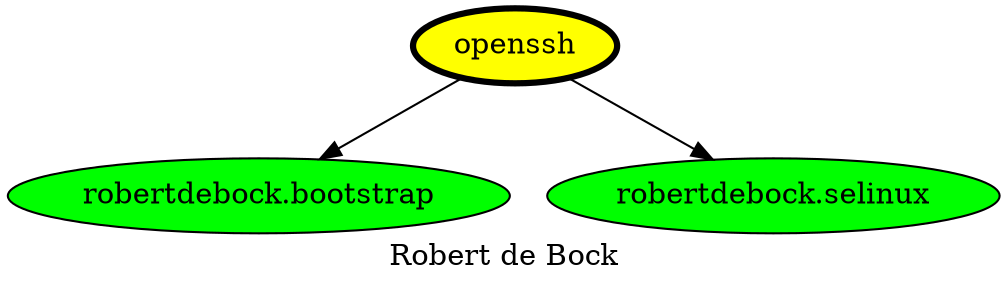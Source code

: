 digraph PhiloDilemma {
  label = "Robert de Bock" ;
  overlap=false
  {
    "openssh" [fillcolor=yellow style=filled penwidth=3]
    "robertdebock.bootstrap" [fillcolor=green style=filled]
    "robertdebock.selinux" [fillcolor=green style=filled]
  }
  "openssh" -> "robertdebock.bootstrap"
  "openssh" -> "robertdebock.selinux"
}
